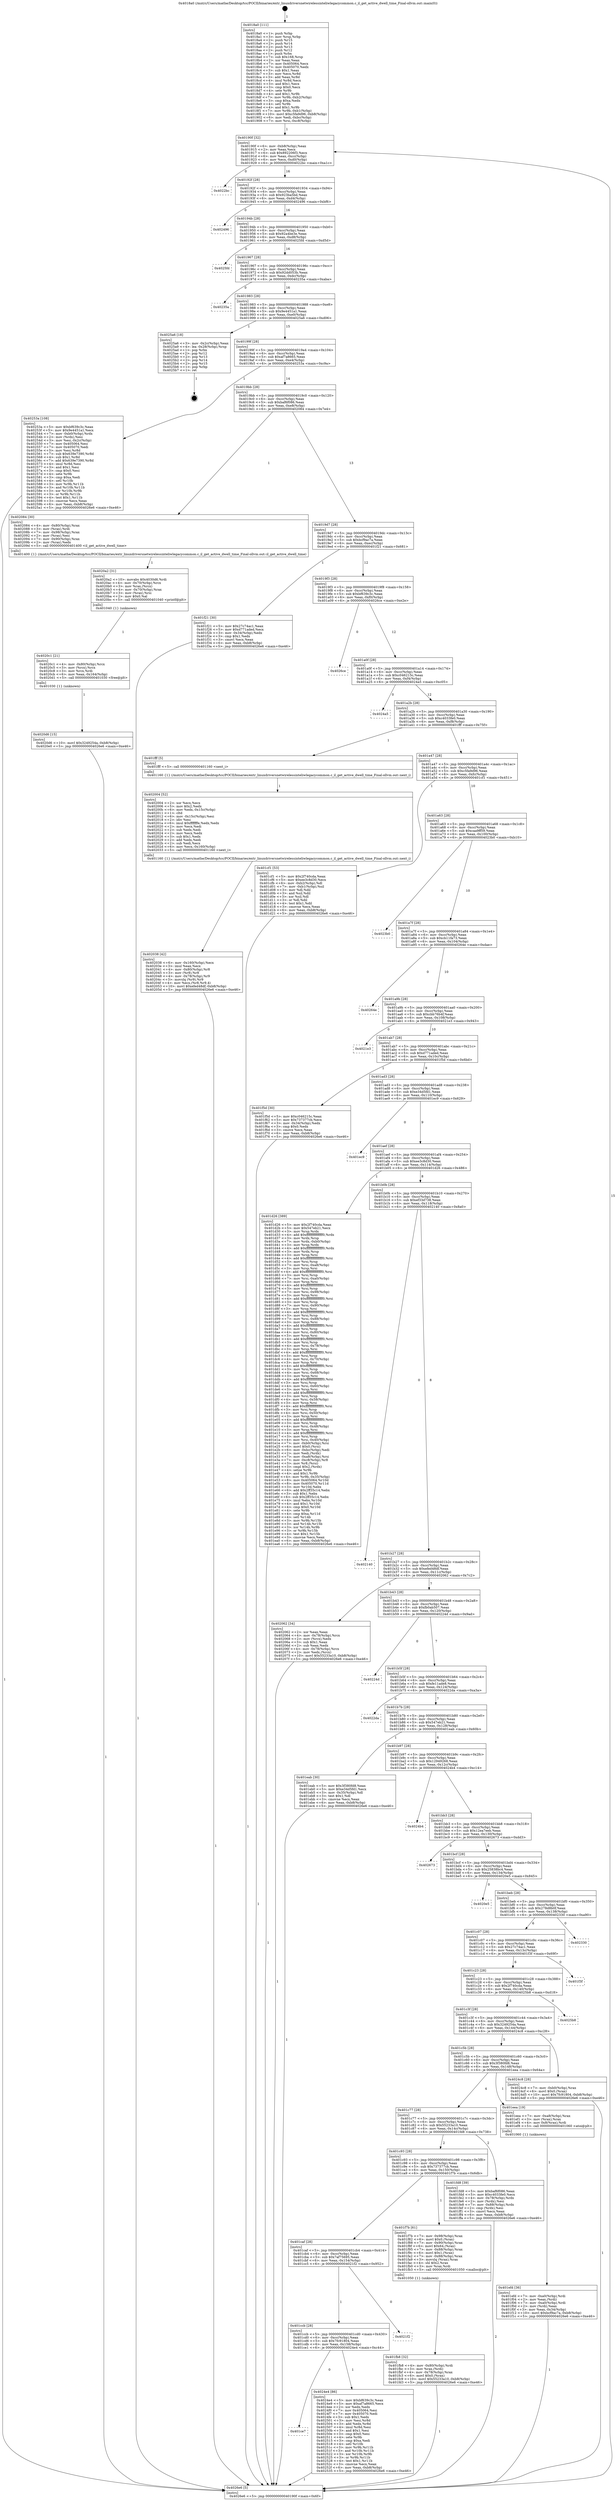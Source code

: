 digraph "0x4018a0" {
  label = "0x4018a0 (/mnt/c/Users/mathe/Desktop/tcc/POCII/binaries/extr_linuxdriversnetwirelessinteliwlegacycommon.c_il_get_active_dwell_time_Final-ollvm.out::main(0))"
  labelloc = "t"
  node[shape=record]

  Entry [label="",width=0.3,height=0.3,shape=circle,fillcolor=black,style=filled]
  "0x40190f" [label="{
     0x40190f [32]\l
     | [instrs]\l
     &nbsp;&nbsp;0x40190f \<+6\>: mov -0xb8(%rbp),%eax\l
     &nbsp;&nbsp;0x401915 \<+2\>: mov %eax,%ecx\l
     &nbsp;&nbsp;0x401917 \<+6\>: sub $0x892206f3,%ecx\l
     &nbsp;&nbsp;0x40191d \<+6\>: mov %eax,-0xcc(%rbp)\l
     &nbsp;&nbsp;0x401923 \<+6\>: mov %ecx,-0xd0(%rbp)\l
     &nbsp;&nbsp;0x401929 \<+6\>: je 00000000004022bc \<main+0xa1c\>\l
  }"]
  "0x4022bc" [label="{
     0x4022bc\l
  }", style=dashed]
  "0x40192f" [label="{
     0x40192f [28]\l
     | [instrs]\l
     &nbsp;&nbsp;0x40192f \<+5\>: jmp 0000000000401934 \<main+0x94\>\l
     &nbsp;&nbsp;0x401934 \<+6\>: mov -0xcc(%rbp),%eax\l
     &nbsp;&nbsp;0x40193a \<+5\>: sub $0x923ba5bd,%eax\l
     &nbsp;&nbsp;0x40193f \<+6\>: mov %eax,-0xd4(%rbp)\l
     &nbsp;&nbsp;0x401945 \<+6\>: je 0000000000402496 \<main+0xbf6\>\l
  }"]
  Exit [label="",width=0.3,height=0.3,shape=circle,fillcolor=black,style=filled,peripheries=2]
  "0x402496" [label="{
     0x402496\l
  }", style=dashed]
  "0x40194b" [label="{
     0x40194b [28]\l
     | [instrs]\l
     &nbsp;&nbsp;0x40194b \<+5\>: jmp 0000000000401950 \<main+0xb0\>\l
     &nbsp;&nbsp;0x401950 \<+6\>: mov -0xcc(%rbp),%eax\l
     &nbsp;&nbsp;0x401956 \<+5\>: sub $0x92a4be3e,%eax\l
     &nbsp;&nbsp;0x40195b \<+6\>: mov %eax,-0xd8(%rbp)\l
     &nbsp;&nbsp;0x401961 \<+6\>: je 00000000004025fd \<main+0xd5d\>\l
  }"]
  "0x401ce7" [label="{
     0x401ce7\l
  }", style=dashed]
  "0x4025fd" [label="{
     0x4025fd\l
  }", style=dashed]
  "0x401967" [label="{
     0x401967 [28]\l
     | [instrs]\l
     &nbsp;&nbsp;0x401967 \<+5\>: jmp 000000000040196c \<main+0xcc\>\l
     &nbsp;&nbsp;0x40196c \<+6\>: mov -0xcc(%rbp),%eax\l
     &nbsp;&nbsp;0x401972 \<+5\>: sub $0x92dd053b,%eax\l
     &nbsp;&nbsp;0x401977 \<+6\>: mov %eax,-0xdc(%rbp)\l
     &nbsp;&nbsp;0x40197d \<+6\>: je 000000000040235a \<main+0xaba\>\l
  }"]
  "0x4024e4" [label="{
     0x4024e4 [86]\l
     | [instrs]\l
     &nbsp;&nbsp;0x4024e4 \<+5\>: mov $0xbf639c3c,%eax\l
     &nbsp;&nbsp;0x4024e9 \<+5\>: mov $0xaf7a8665,%ecx\l
     &nbsp;&nbsp;0x4024ee \<+2\>: xor %edx,%edx\l
     &nbsp;&nbsp;0x4024f0 \<+7\>: mov 0x405064,%esi\l
     &nbsp;&nbsp;0x4024f7 \<+7\>: mov 0x405070,%edi\l
     &nbsp;&nbsp;0x4024fe \<+3\>: sub $0x1,%edx\l
     &nbsp;&nbsp;0x402501 \<+3\>: mov %esi,%r8d\l
     &nbsp;&nbsp;0x402504 \<+3\>: add %edx,%r8d\l
     &nbsp;&nbsp;0x402507 \<+4\>: imul %r8d,%esi\l
     &nbsp;&nbsp;0x40250b \<+3\>: and $0x1,%esi\l
     &nbsp;&nbsp;0x40250e \<+3\>: cmp $0x0,%esi\l
     &nbsp;&nbsp;0x402511 \<+4\>: sete %r9b\l
     &nbsp;&nbsp;0x402515 \<+3\>: cmp $0xa,%edi\l
     &nbsp;&nbsp;0x402518 \<+4\>: setl %r10b\l
     &nbsp;&nbsp;0x40251c \<+3\>: mov %r9b,%r11b\l
     &nbsp;&nbsp;0x40251f \<+3\>: and %r10b,%r11b\l
     &nbsp;&nbsp;0x402522 \<+3\>: xor %r10b,%r9b\l
     &nbsp;&nbsp;0x402525 \<+3\>: or %r9b,%r11b\l
     &nbsp;&nbsp;0x402528 \<+4\>: test $0x1,%r11b\l
     &nbsp;&nbsp;0x40252c \<+3\>: cmovne %ecx,%eax\l
     &nbsp;&nbsp;0x40252f \<+6\>: mov %eax,-0xb8(%rbp)\l
     &nbsp;&nbsp;0x402535 \<+5\>: jmp 00000000004026e6 \<main+0xe46\>\l
  }"]
  "0x40235a" [label="{
     0x40235a\l
  }", style=dashed]
  "0x401983" [label="{
     0x401983 [28]\l
     | [instrs]\l
     &nbsp;&nbsp;0x401983 \<+5\>: jmp 0000000000401988 \<main+0xe8\>\l
     &nbsp;&nbsp;0x401988 \<+6\>: mov -0xcc(%rbp),%eax\l
     &nbsp;&nbsp;0x40198e \<+5\>: sub $0x9e4451a1,%eax\l
     &nbsp;&nbsp;0x401993 \<+6\>: mov %eax,-0xe0(%rbp)\l
     &nbsp;&nbsp;0x401999 \<+6\>: je 00000000004025a6 \<main+0xd06\>\l
  }"]
  "0x401ccb" [label="{
     0x401ccb [28]\l
     | [instrs]\l
     &nbsp;&nbsp;0x401ccb \<+5\>: jmp 0000000000401cd0 \<main+0x430\>\l
     &nbsp;&nbsp;0x401cd0 \<+6\>: mov -0xcc(%rbp),%eax\l
     &nbsp;&nbsp;0x401cd6 \<+5\>: sub $0x7fc91804,%eax\l
     &nbsp;&nbsp;0x401cdb \<+6\>: mov %eax,-0x158(%rbp)\l
     &nbsp;&nbsp;0x401ce1 \<+6\>: je 00000000004024e4 \<main+0xc44\>\l
  }"]
  "0x4025a6" [label="{
     0x4025a6 [18]\l
     | [instrs]\l
     &nbsp;&nbsp;0x4025a6 \<+3\>: mov -0x2c(%rbp),%eax\l
     &nbsp;&nbsp;0x4025a9 \<+4\>: lea -0x28(%rbp),%rsp\l
     &nbsp;&nbsp;0x4025ad \<+1\>: pop %rbx\l
     &nbsp;&nbsp;0x4025ae \<+2\>: pop %r12\l
     &nbsp;&nbsp;0x4025b0 \<+2\>: pop %r13\l
     &nbsp;&nbsp;0x4025b2 \<+2\>: pop %r14\l
     &nbsp;&nbsp;0x4025b4 \<+2\>: pop %r15\l
     &nbsp;&nbsp;0x4025b6 \<+1\>: pop %rbp\l
     &nbsp;&nbsp;0x4025b7 \<+1\>: ret\l
  }"]
  "0x40199f" [label="{
     0x40199f [28]\l
     | [instrs]\l
     &nbsp;&nbsp;0x40199f \<+5\>: jmp 00000000004019a4 \<main+0x104\>\l
     &nbsp;&nbsp;0x4019a4 \<+6\>: mov -0xcc(%rbp),%eax\l
     &nbsp;&nbsp;0x4019aa \<+5\>: sub $0xaf7a8665,%eax\l
     &nbsp;&nbsp;0x4019af \<+6\>: mov %eax,-0xe4(%rbp)\l
     &nbsp;&nbsp;0x4019b5 \<+6\>: je 000000000040253a \<main+0xc9a\>\l
  }"]
  "0x4021f2" [label="{
     0x4021f2\l
  }", style=dashed]
  "0x40253a" [label="{
     0x40253a [108]\l
     | [instrs]\l
     &nbsp;&nbsp;0x40253a \<+5\>: mov $0xbf639c3c,%eax\l
     &nbsp;&nbsp;0x40253f \<+5\>: mov $0x9e4451a1,%ecx\l
     &nbsp;&nbsp;0x402544 \<+7\>: mov -0xb0(%rbp),%rdx\l
     &nbsp;&nbsp;0x40254b \<+2\>: mov (%rdx),%esi\l
     &nbsp;&nbsp;0x40254d \<+3\>: mov %esi,-0x2c(%rbp)\l
     &nbsp;&nbsp;0x402550 \<+7\>: mov 0x405064,%esi\l
     &nbsp;&nbsp;0x402557 \<+7\>: mov 0x405070,%edi\l
     &nbsp;&nbsp;0x40255e \<+3\>: mov %esi,%r8d\l
     &nbsp;&nbsp;0x402561 \<+7\>: sub $0x639e7390,%r8d\l
     &nbsp;&nbsp;0x402568 \<+4\>: sub $0x1,%r8d\l
     &nbsp;&nbsp;0x40256c \<+7\>: add $0x639e7390,%r8d\l
     &nbsp;&nbsp;0x402573 \<+4\>: imul %r8d,%esi\l
     &nbsp;&nbsp;0x402577 \<+3\>: and $0x1,%esi\l
     &nbsp;&nbsp;0x40257a \<+3\>: cmp $0x0,%esi\l
     &nbsp;&nbsp;0x40257d \<+4\>: sete %r9b\l
     &nbsp;&nbsp;0x402581 \<+3\>: cmp $0xa,%edi\l
     &nbsp;&nbsp;0x402584 \<+4\>: setl %r10b\l
     &nbsp;&nbsp;0x402588 \<+3\>: mov %r9b,%r11b\l
     &nbsp;&nbsp;0x40258b \<+3\>: and %r10b,%r11b\l
     &nbsp;&nbsp;0x40258e \<+3\>: xor %r10b,%r9b\l
     &nbsp;&nbsp;0x402591 \<+3\>: or %r9b,%r11b\l
     &nbsp;&nbsp;0x402594 \<+4\>: test $0x1,%r11b\l
     &nbsp;&nbsp;0x402598 \<+3\>: cmovne %ecx,%eax\l
     &nbsp;&nbsp;0x40259b \<+6\>: mov %eax,-0xb8(%rbp)\l
     &nbsp;&nbsp;0x4025a1 \<+5\>: jmp 00000000004026e6 \<main+0xe46\>\l
  }"]
  "0x4019bb" [label="{
     0x4019bb [28]\l
     | [instrs]\l
     &nbsp;&nbsp;0x4019bb \<+5\>: jmp 00000000004019c0 \<main+0x120\>\l
     &nbsp;&nbsp;0x4019c0 \<+6\>: mov -0xcc(%rbp),%eax\l
     &nbsp;&nbsp;0x4019c6 \<+5\>: sub $0xbaf6f086,%eax\l
     &nbsp;&nbsp;0x4019cb \<+6\>: mov %eax,-0xe8(%rbp)\l
     &nbsp;&nbsp;0x4019d1 \<+6\>: je 0000000000402084 \<main+0x7e4\>\l
  }"]
  "0x4020d6" [label="{
     0x4020d6 [15]\l
     | [instrs]\l
     &nbsp;&nbsp;0x4020d6 \<+10\>: movl $0x3249254a,-0xb8(%rbp)\l
     &nbsp;&nbsp;0x4020e0 \<+5\>: jmp 00000000004026e6 \<main+0xe46\>\l
  }"]
  "0x402084" [label="{
     0x402084 [30]\l
     | [instrs]\l
     &nbsp;&nbsp;0x402084 \<+4\>: mov -0x80(%rbp),%rax\l
     &nbsp;&nbsp;0x402088 \<+3\>: mov (%rax),%rdi\l
     &nbsp;&nbsp;0x40208b \<+7\>: mov -0x98(%rbp),%rax\l
     &nbsp;&nbsp;0x402092 \<+2\>: mov (%rax),%esi\l
     &nbsp;&nbsp;0x402094 \<+7\>: mov -0x90(%rbp),%rax\l
     &nbsp;&nbsp;0x40209b \<+2\>: mov (%rax),%edx\l
     &nbsp;&nbsp;0x40209d \<+5\>: call 0000000000401400 \<il_get_active_dwell_time\>\l
     | [calls]\l
     &nbsp;&nbsp;0x401400 \{1\} (/mnt/c/Users/mathe/Desktop/tcc/POCII/binaries/extr_linuxdriversnetwirelessinteliwlegacycommon.c_il_get_active_dwell_time_Final-ollvm.out::il_get_active_dwell_time)\l
  }"]
  "0x4019d7" [label="{
     0x4019d7 [28]\l
     | [instrs]\l
     &nbsp;&nbsp;0x4019d7 \<+5\>: jmp 00000000004019dc \<main+0x13c\>\l
     &nbsp;&nbsp;0x4019dc \<+6\>: mov -0xcc(%rbp),%eax\l
     &nbsp;&nbsp;0x4019e2 \<+5\>: sub $0xbcf9ac7a,%eax\l
     &nbsp;&nbsp;0x4019e7 \<+6\>: mov %eax,-0xec(%rbp)\l
     &nbsp;&nbsp;0x4019ed \<+6\>: je 0000000000401f21 \<main+0x681\>\l
  }"]
  "0x4020c1" [label="{
     0x4020c1 [21]\l
     | [instrs]\l
     &nbsp;&nbsp;0x4020c1 \<+4\>: mov -0x80(%rbp),%rcx\l
     &nbsp;&nbsp;0x4020c5 \<+3\>: mov (%rcx),%rcx\l
     &nbsp;&nbsp;0x4020c8 \<+3\>: mov %rcx,%rdi\l
     &nbsp;&nbsp;0x4020cb \<+6\>: mov %eax,-0x164(%rbp)\l
     &nbsp;&nbsp;0x4020d1 \<+5\>: call 0000000000401030 \<free@plt\>\l
     | [calls]\l
     &nbsp;&nbsp;0x401030 \{1\} (unknown)\l
  }"]
  "0x401f21" [label="{
     0x401f21 [30]\l
     | [instrs]\l
     &nbsp;&nbsp;0x401f21 \<+5\>: mov $0x27c74ac1,%eax\l
     &nbsp;&nbsp;0x401f26 \<+5\>: mov $0xd771aded,%ecx\l
     &nbsp;&nbsp;0x401f2b \<+3\>: mov -0x34(%rbp),%edx\l
     &nbsp;&nbsp;0x401f2e \<+3\>: cmp $0x1,%edx\l
     &nbsp;&nbsp;0x401f31 \<+3\>: cmovl %ecx,%eax\l
     &nbsp;&nbsp;0x401f34 \<+6\>: mov %eax,-0xb8(%rbp)\l
     &nbsp;&nbsp;0x401f3a \<+5\>: jmp 00000000004026e6 \<main+0xe46\>\l
  }"]
  "0x4019f3" [label="{
     0x4019f3 [28]\l
     | [instrs]\l
     &nbsp;&nbsp;0x4019f3 \<+5\>: jmp 00000000004019f8 \<main+0x158\>\l
     &nbsp;&nbsp;0x4019f8 \<+6\>: mov -0xcc(%rbp),%eax\l
     &nbsp;&nbsp;0x4019fe \<+5\>: sub $0xbf639c3c,%eax\l
     &nbsp;&nbsp;0x401a03 \<+6\>: mov %eax,-0xf0(%rbp)\l
     &nbsp;&nbsp;0x401a09 \<+6\>: je 00000000004026ce \<main+0xe2e\>\l
  }"]
  "0x4020a2" [label="{
     0x4020a2 [31]\l
     | [instrs]\l
     &nbsp;&nbsp;0x4020a2 \<+10\>: movabs $0x4030d6,%rdi\l
     &nbsp;&nbsp;0x4020ac \<+4\>: mov -0x70(%rbp),%rcx\l
     &nbsp;&nbsp;0x4020b0 \<+3\>: mov %rax,(%rcx)\l
     &nbsp;&nbsp;0x4020b3 \<+4\>: mov -0x70(%rbp),%rax\l
     &nbsp;&nbsp;0x4020b7 \<+3\>: mov (%rax),%rsi\l
     &nbsp;&nbsp;0x4020ba \<+2\>: mov $0x0,%al\l
     &nbsp;&nbsp;0x4020bc \<+5\>: call 0000000000401040 \<printf@plt\>\l
     | [calls]\l
     &nbsp;&nbsp;0x401040 \{1\} (unknown)\l
  }"]
  "0x4026ce" [label="{
     0x4026ce\l
  }", style=dashed]
  "0x401a0f" [label="{
     0x401a0f [28]\l
     | [instrs]\l
     &nbsp;&nbsp;0x401a0f \<+5\>: jmp 0000000000401a14 \<main+0x174\>\l
     &nbsp;&nbsp;0x401a14 \<+6\>: mov -0xcc(%rbp),%eax\l
     &nbsp;&nbsp;0x401a1a \<+5\>: sub $0xc046215c,%eax\l
     &nbsp;&nbsp;0x401a1f \<+6\>: mov %eax,-0xf4(%rbp)\l
     &nbsp;&nbsp;0x401a25 \<+6\>: je 00000000004024a5 \<main+0xc05\>\l
  }"]
  "0x402038" [label="{
     0x402038 [42]\l
     | [instrs]\l
     &nbsp;&nbsp;0x402038 \<+6\>: mov -0x160(%rbp),%ecx\l
     &nbsp;&nbsp;0x40203e \<+3\>: imul %eax,%ecx\l
     &nbsp;&nbsp;0x402041 \<+4\>: mov -0x80(%rbp),%r8\l
     &nbsp;&nbsp;0x402045 \<+3\>: mov (%r8),%r8\l
     &nbsp;&nbsp;0x402048 \<+4\>: mov -0x78(%rbp),%r9\l
     &nbsp;&nbsp;0x40204c \<+3\>: movslq (%r9),%r9\l
     &nbsp;&nbsp;0x40204f \<+4\>: mov %ecx,(%r8,%r9,4)\l
     &nbsp;&nbsp;0x402053 \<+10\>: movl $0xefed48df,-0xb8(%rbp)\l
     &nbsp;&nbsp;0x40205d \<+5\>: jmp 00000000004026e6 \<main+0xe46\>\l
  }"]
  "0x4024a5" [label="{
     0x4024a5\l
  }", style=dashed]
  "0x401a2b" [label="{
     0x401a2b [28]\l
     | [instrs]\l
     &nbsp;&nbsp;0x401a2b \<+5\>: jmp 0000000000401a30 \<main+0x190\>\l
     &nbsp;&nbsp;0x401a30 \<+6\>: mov -0xcc(%rbp),%eax\l
     &nbsp;&nbsp;0x401a36 \<+5\>: sub $0xc4033fe0,%eax\l
     &nbsp;&nbsp;0x401a3b \<+6\>: mov %eax,-0xf8(%rbp)\l
     &nbsp;&nbsp;0x401a41 \<+6\>: je 0000000000401fff \<main+0x75f\>\l
  }"]
  "0x402004" [label="{
     0x402004 [52]\l
     | [instrs]\l
     &nbsp;&nbsp;0x402004 \<+2\>: xor %ecx,%ecx\l
     &nbsp;&nbsp;0x402006 \<+5\>: mov $0x2,%edx\l
     &nbsp;&nbsp;0x40200b \<+6\>: mov %edx,-0x15c(%rbp)\l
     &nbsp;&nbsp;0x402011 \<+1\>: cltd\l
     &nbsp;&nbsp;0x402012 \<+6\>: mov -0x15c(%rbp),%esi\l
     &nbsp;&nbsp;0x402018 \<+2\>: idiv %esi\l
     &nbsp;&nbsp;0x40201a \<+6\>: imul $0xfffffffe,%edx,%edx\l
     &nbsp;&nbsp;0x402020 \<+2\>: mov %ecx,%edi\l
     &nbsp;&nbsp;0x402022 \<+2\>: sub %edx,%edi\l
     &nbsp;&nbsp;0x402024 \<+2\>: mov %ecx,%edx\l
     &nbsp;&nbsp;0x402026 \<+3\>: sub $0x1,%edx\l
     &nbsp;&nbsp;0x402029 \<+2\>: add %edx,%edi\l
     &nbsp;&nbsp;0x40202b \<+2\>: sub %edi,%ecx\l
     &nbsp;&nbsp;0x40202d \<+6\>: mov %ecx,-0x160(%rbp)\l
     &nbsp;&nbsp;0x402033 \<+5\>: call 0000000000401160 \<next_i\>\l
     | [calls]\l
     &nbsp;&nbsp;0x401160 \{1\} (/mnt/c/Users/mathe/Desktop/tcc/POCII/binaries/extr_linuxdriversnetwirelessinteliwlegacycommon.c_il_get_active_dwell_time_Final-ollvm.out::next_i)\l
  }"]
  "0x401fff" [label="{
     0x401fff [5]\l
     | [instrs]\l
     &nbsp;&nbsp;0x401fff \<+5\>: call 0000000000401160 \<next_i\>\l
     | [calls]\l
     &nbsp;&nbsp;0x401160 \{1\} (/mnt/c/Users/mathe/Desktop/tcc/POCII/binaries/extr_linuxdriversnetwirelessinteliwlegacycommon.c_il_get_active_dwell_time_Final-ollvm.out::next_i)\l
  }"]
  "0x401a47" [label="{
     0x401a47 [28]\l
     | [instrs]\l
     &nbsp;&nbsp;0x401a47 \<+5\>: jmp 0000000000401a4c \<main+0x1ac\>\l
     &nbsp;&nbsp;0x401a4c \<+6\>: mov -0xcc(%rbp),%eax\l
     &nbsp;&nbsp;0x401a52 \<+5\>: sub $0xc5fa9d96,%eax\l
     &nbsp;&nbsp;0x401a57 \<+6\>: mov %eax,-0xfc(%rbp)\l
     &nbsp;&nbsp;0x401a5d \<+6\>: je 0000000000401cf1 \<main+0x451\>\l
  }"]
  "0x401fb8" [label="{
     0x401fb8 [32]\l
     | [instrs]\l
     &nbsp;&nbsp;0x401fb8 \<+4\>: mov -0x80(%rbp),%rdi\l
     &nbsp;&nbsp;0x401fbc \<+3\>: mov %rax,(%rdi)\l
     &nbsp;&nbsp;0x401fbf \<+4\>: mov -0x78(%rbp),%rax\l
     &nbsp;&nbsp;0x401fc3 \<+6\>: movl $0x0,(%rax)\l
     &nbsp;&nbsp;0x401fc9 \<+10\>: movl $0x55233a10,-0xb8(%rbp)\l
     &nbsp;&nbsp;0x401fd3 \<+5\>: jmp 00000000004026e6 \<main+0xe46\>\l
  }"]
  "0x401cf1" [label="{
     0x401cf1 [53]\l
     | [instrs]\l
     &nbsp;&nbsp;0x401cf1 \<+5\>: mov $0x2f740cda,%eax\l
     &nbsp;&nbsp;0x401cf6 \<+5\>: mov $0xee3c8d30,%ecx\l
     &nbsp;&nbsp;0x401cfb \<+6\>: mov -0xb2(%rbp),%dl\l
     &nbsp;&nbsp;0x401d01 \<+7\>: mov -0xb1(%rbp),%sil\l
     &nbsp;&nbsp;0x401d08 \<+3\>: mov %dl,%dil\l
     &nbsp;&nbsp;0x401d0b \<+3\>: and %sil,%dil\l
     &nbsp;&nbsp;0x401d0e \<+3\>: xor %sil,%dl\l
     &nbsp;&nbsp;0x401d11 \<+3\>: or %dl,%dil\l
     &nbsp;&nbsp;0x401d14 \<+4\>: test $0x1,%dil\l
     &nbsp;&nbsp;0x401d18 \<+3\>: cmovne %ecx,%eax\l
     &nbsp;&nbsp;0x401d1b \<+6\>: mov %eax,-0xb8(%rbp)\l
     &nbsp;&nbsp;0x401d21 \<+5\>: jmp 00000000004026e6 \<main+0xe46\>\l
  }"]
  "0x401a63" [label="{
     0x401a63 [28]\l
     | [instrs]\l
     &nbsp;&nbsp;0x401a63 \<+5\>: jmp 0000000000401a68 \<main+0x1c8\>\l
     &nbsp;&nbsp;0x401a68 \<+6\>: mov -0xcc(%rbp),%eax\l
     &nbsp;&nbsp;0x401a6e \<+5\>: sub $0xcaa9ff59,%eax\l
     &nbsp;&nbsp;0x401a73 \<+6\>: mov %eax,-0x100(%rbp)\l
     &nbsp;&nbsp;0x401a79 \<+6\>: je 00000000004023b0 \<main+0xb10\>\l
  }"]
  "0x4026e6" [label="{
     0x4026e6 [5]\l
     | [instrs]\l
     &nbsp;&nbsp;0x4026e6 \<+5\>: jmp 000000000040190f \<main+0x6f\>\l
  }"]
  "0x4018a0" [label="{
     0x4018a0 [111]\l
     | [instrs]\l
     &nbsp;&nbsp;0x4018a0 \<+1\>: push %rbp\l
     &nbsp;&nbsp;0x4018a1 \<+3\>: mov %rsp,%rbp\l
     &nbsp;&nbsp;0x4018a4 \<+2\>: push %r15\l
     &nbsp;&nbsp;0x4018a6 \<+2\>: push %r14\l
     &nbsp;&nbsp;0x4018a8 \<+2\>: push %r13\l
     &nbsp;&nbsp;0x4018aa \<+2\>: push %r12\l
     &nbsp;&nbsp;0x4018ac \<+1\>: push %rbx\l
     &nbsp;&nbsp;0x4018ad \<+7\>: sub $0x168,%rsp\l
     &nbsp;&nbsp;0x4018b4 \<+2\>: xor %eax,%eax\l
     &nbsp;&nbsp;0x4018b6 \<+7\>: mov 0x405064,%ecx\l
     &nbsp;&nbsp;0x4018bd \<+7\>: mov 0x405070,%edx\l
     &nbsp;&nbsp;0x4018c4 \<+3\>: sub $0x1,%eax\l
     &nbsp;&nbsp;0x4018c7 \<+3\>: mov %ecx,%r8d\l
     &nbsp;&nbsp;0x4018ca \<+3\>: add %eax,%r8d\l
     &nbsp;&nbsp;0x4018cd \<+4\>: imul %r8d,%ecx\l
     &nbsp;&nbsp;0x4018d1 \<+3\>: and $0x1,%ecx\l
     &nbsp;&nbsp;0x4018d4 \<+3\>: cmp $0x0,%ecx\l
     &nbsp;&nbsp;0x4018d7 \<+4\>: sete %r9b\l
     &nbsp;&nbsp;0x4018db \<+4\>: and $0x1,%r9b\l
     &nbsp;&nbsp;0x4018df \<+7\>: mov %r9b,-0xb2(%rbp)\l
     &nbsp;&nbsp;0x4018e6 \<+3\>: cmp $0xa,%edx\l
     &nbsp;&nbsp;0x4018e9 \<+4\>: setl %r9b\l
     &nbsp;&nbsp;0x4018ed \<+4\>: and $0x1,%r9b\l
     &nbsp;&nbsp;0x4018f1 \<+7\>: mov %r9b,-0xb1(%rbp)\l
     &nbsp;&nbsp;0x4018f8 \<+10\>: movl $0xc5fa9d96,-0xb8(%rbp)\l
     &nbsp;&nbsp;0x401902 \<+6\>: mov %edi,-0xbc(%rbp)\l
     &nbsp;&nbsp;0x401908 \<+7\>: mov %rsi,-0xc8(%rbp)\l
  }"]
  "0x401caf" [label="{
     0x401caf [28]\l
     | [instrs]\l
     &nbsp;&nbsp;0x401caf \<+5\>: jmp 0000000000401cb4 \<main+0x414\>\l
     &nbsp;&nbsp;0x401cb4 \<+6\>: mov -0xcc(%rbp),%eax\l
     &nbsp;&nbsp;0x401cba \<+5\>: sub $0x7af75695,%eax\l
     &nbsp;&nbsp;0x401cbf \<+6\>: mov %eax,-0x154(%rbp)\l
     &nbsp;&nbsp;0x401cc5 \<+6\>: je 00000000004021f2 \<main+0x952\>\l
  }"]
  "0x4023b0" [label="{
     0x4023b0\l
  }", style=dashed]
  "0x401a7f" [label="{
     0x401a7f [28]\l
     | [instrs]\l
     &nbsp;&nbsp;0x401a7f \<+5\>: jmp 0000000000401a84 \<main+0x1e4\>\l
     &nbsp;&nbsp;0x401a84 \<+6\>: mov -0xcc(%rbp),%eax\l
     &nbsp;&nbsp;0x401a8a \<+5\>: sub $0xcb11fa73,%eax\l
     &nbsp;&nbsp;0x401a8f \<+6\>: mov %eax,-0x104(%rbp)\l
     &nbsp;&nbsp;0x401a95 \<+6\>: je 000000000040264e \<main+0xdae\>\l
  }"]
  "0x401f7b" [label="{
     0x401f7b [61]\l
     | [instrs]\l
     &nbsp;&nbsp;0x401f7b \<+7\>: mov -0x98(%rbp),%rax\l
     &nbsp;&nbsp;0x401f82 \<+6\>: movl $0x0,(%rax)\l
     &nbsp;&nbsp;0x401f88 \<+7\>: mov -0x90(%rbp),%rax\l
     &nbsp;&nbsp;0x401f8f \<+6\>: movl $0x64,(%rax)\l
     &nbsp;&nbsp;0x401f95 \<+7\>: mov -0x88(%rbp),%rax\l
     &nbsp;&nbsp;0x401f9c \<+6\>: movl $0x1,(%rax)\l
     &nbsp;&nbsp;0x401fa2 \<+7\>: mov -0x88(%rbp),%rax\l
     &nbsp;&nbsp;0x401fa9 \<+3\>: movslq (%rax),%rax\l
     &nbsp;&nbsp;0x401fac \<+4\>: shl $0x2,%rax\l
     &nbsp;&nbsp;0x401fb0 \<+3\>: mov %rax,%rdi\l
     &nbsp;&nbsp;0x401fb3 \<+5\>: call 0000000000401050 \<malloc@plt\>\l
     | [calls]\l
     &nbsp;&nbsp;0x401050 \{1\} (unknown)\l
  }"]
  "0x40264e" [label="{
     0x40264e\l
  }", style=dashed]
  "0x401a9b" [label="{
     0x401a9b [28]\l
     | [instrs]\l
     &nbsp;&nbsp;0x401a9b \<+5\>: jmp 0000000000401aa0 \<main+0x200\>\l
     &nbsp;&nbsp;0x401aa0 \<+6\>: mov -0xcc(%rbp),%eax\l
     &nbsp;&nbsp;0x401aa6 \<+5\>: sub $0xcbb76b4f,%eax\l
     &nbsp;&nbsp;0x401aab \<+6\>: mov %eax,-0x108(%rbp)\l
     &nbsp;&nbsp;0x401ab1 \<+6\>: je 00000000004021e3 \<main+0x943\>\l
  }"]
  "0x401c93" [label="{
     0x401c93 [28]\l
     | [instrs]\l
     &nbsp;&nbsp;0x401c93 \<+5\>: jmp 0000000000401c98 \<main+0x3f8\>\l
     &nbsp;&nbsp;0x401c98 \<+6\>: mov -0xcc(%rbp),%eax\l
     &nbsp;&nbsp;0x401c9e \<+5\>: sub $0x737377cb,%eax\l
     &nbsp;&nbsp;0x401ca3 \<+6\>: mov %eax,-0x150(%rbp)\l
     &nbsp;&nbsp;0x401ca9 \<+6\>: je 0000000000401f7b \<main+0x6db\>\l
  }"]
  "0x4021e3" [label="{
     0x4021e3\l
  }", style=dashed]
  "0x401ab7" [label="{
     0x401ab7 [28]\l
     | [instrs]\l
     &nbsp;&nbsp;0x401ab7 \<+5\>: jmp 0000000000401abc \<main+0x21c\>\l
     &nbsp;&nbsp;0x401abc \<+6\>: mov -0xcc(%rbp),%eax\l
     &nbsp;&nbsp;0x401ac2 \<+5\>: sub $0xd771aded,%eax\l
     &nbsp;&nbsp;0x401ac7 \<+6\>: mov %eax,-0x10c(%rbp)\l
     &nbsp;&nbsp;0x401acd \<+6\>: je 0000000000401f5d \<main+0x6bd\>\l
  }"]
  "0x401fd8" [label="{
     0x401fd8 [39]\l
     | [instrs]\l
     &nbsp;&nbsp;0x401fd8 \<+5\>: mov $0xbaf6f086,%eax\l
     &nbsp;&nbsp;0x401fdd \<+5\>: mov $0xc4033fe0,%ecx\l
     &nbsp;&nbsp;0x401fe2 \<+4\>: mov -0x78(%rbp),%rdx\l
     &nbsp;&nbsp;0x401fe6 \<+2\>: mov (%rdx),%esi\l
     &nbsp;&nbsp;0x401fe8 \<+7\>: mov -0x88(%rbp),%rdx\l
     &nbsp;&nbsp;0x401fef \<+2\>: cmp (%rdx),%esi\l
     &nbsp;&nbsp;0x401ff1 \<+3\>: cmovl %ecx,%eax\l
     &nbsp;&nbsp;0x401ff4 \<+6\>: mov %eax,-0xb8(%rbp)\l
     &nbsp;&nbsp;0x401ffa \<+5\>: jmp 00000000004026e6 \<main+0xe46\>\l
  }"]
  "0x401f5d" [label="{
     0x401f5d [30]\l
     | [instrs]\l
     &nbsp;&nbsp;0x401f5d \<+5\>: mov $0xc046215c,%eax\l
     &nbsp;&nbsp;0x401f62 \<+5\>: mov $0x737377cb,%ecx\l
     &nbsp;&nbsp;0x401f67 \<+3\>: mov -0x34(%rbp),%edx\l
     &nbsp;&nbsp;0x401f6a \<+3\>: cmp $0x0,%edx\l
     &nbsp;&nbsp;0x401f6d \<+3\>: cmove %ecx,%eax\l
     &nbsp;&nbsp;0x401f70 \<+6\>: mov %eax,-0xb8(%rbp)\l
     &nbsp;&nbsp;0x401f76 \<+5\>: jmp 00000000004026e6 \<main+0xe46\>\l
  }"]
  "0x401ad3" [label="{
     0x401ad3 [28]\l
     | [instrs]\l
     &nbsp;&nbsp;0x401ad3 \<+5\>: jmp 0000000000401ad8 \<main+0x238\>\l
     &nbsp;&nbsp;0x401ad8 \<+6\>: mov -0xcc(%rbp),%eax\l
     &nbsp;&nbsp;0x401ade \<+5\>: sub $0xe34d5fd1,%eax\l
     &nbsp;&nbsp;0x401ae3 \<+6\>: mov %eax,-0x110(%rbp)\l
     &nbsp;&nbsp;0x401ae9 \<+6\>: je 0000000000401ec9 \<main+0x629\>\l
  }"]
  "0x401efd" [label="{
     0x401efd [36]\l
     | [instrs]\l
     &nbsp;&nbsp;0x401efd \<+7\>: mov -0xa0(%rbp),%rdi\l
     &nbsp;&nbsp;0x401f04 \<+2\>: mov %eax,(%rdi)\l
     &nbsp;&nbsp;0x401f06 \<+7\>: mov -0xa0(%rbp),%rdi\l
     &nbsp;&nbsp;0x401f0d \<+2\>: mov (%rdi),%eax\l
     &nbsp;&nbsp;0x401f0f \<+3\>: mov %eax,-0x34(%rbp)\l
     &nbsp;&nbsp;0x401f12 \<+10\>: movl $0xbcf9ac7a,-0xb8(%rbp)\l
     &nbsp;&nbsp;0x401f1c \<+5\>: jmp 00000000004026e6 \<main+0xe46\>\l
  }"]
  "0x401ec9" [label="{
     0x401ec9\l
  }", style=dashed]
  "0x401aef" [label="{
     0x401aef [28]\l
     | [instrs]\l
     &nbsp;&nbsp;0x401aef \<+5\>: jmp 0000000000401af4 \<main+0x254\>\l
     &nbsp;&nbsp;0x401af4 \<+6\>: mov -0xcc(%rbp),%eax\l
     &nbsp;&nbsp;0x401afa \<+5\>: sub $0xee3c8d30,%eax\l
     &nbsp;&nbsp;0x401aff \<+6\>: mov %eax,-0x114(%rbp)\l
     &nbsp;&nbsp;0x401b05 \<+6\>: je 0000000000401d26 \<main+0x486\>\l
  }"]
  "0x401c77" [label="{
     0x401c77 [28]\l
     | [instrs]\l
     &nbsp;&nbsp;0x401c77 \<+5\>: jmp 0000000000401c7c \<main+0x3dc\>\l
     &nbsp;&nbsp;0x401c7c \<+6\>: mov -0xcc(%rbp),%eax\l
     &nbsp;&nbsp;0x401c82 \<+5\>: sub $0x55233a10,%eax\l
     &nbsp;&nbsp;0x401c87 \<+6\>: mov %eax,-0x14c(%rbp)\l
     &nbsp;&nbsp;0x401c8d \<+6\>: je 0000000000401fd8 \<main+0x738\>\l
  }"]
  "0x401d26" [label="{
     0x401d26 [389]\l
     | [instrs]\l
     &nbsp;&nbsp;0x401d26 \<+5\>: mov $0x2f740cda,%eax\l
     &nbsp;&nbsp;0x401d2b \<+5\>: mov $0x547eb21,%ecx\l
     &nbsp;&nbsp;0x401d30 \<+3\>: mov %rsp,%rdx\l
     &nbsp;&nbsp;0x401d33 \<+4\>: add $0xfffffffffffffff0,%rdx\l
     &nbsp;&nbsp;0x401d37 \<+3\>: mov %rdx,%rsp\l
     &nbsp;&nbsp;0x401d3a \<+7\>: mov %rdx,-0xb0(%rbp)\l
     &nbsp;&nbsp;0x401d41 \<+3\>: mov %rsp,%rdx\l
     &nbsp;&nbsp;0x401d44 \<+4\>: add $0xfffffffffffffff0,%rdx\l
     &nbsp;&nbsp;0x401d48 \<+3\>: mov %rdx,%rsp\l
     &nbsp;&nbsp;0x401d4b \<+3\>: mov %rsp,%rsi\l
     &nbsp;&nbsp;0x401d4e \<+4\>: add $0xfffffffffffffff0,%rsi\l
     &nbsp;&nbsp;0x401d52 \<+3\>: mov %rsi,%rsp\l
     &nbsp;&nbsp;0x401d55 \<+7\>: mov %rsi,-0xa8(%rbp)\l
     &nbsp;&nbsp;0x401d5c \<+3\>: mov %rsp,%rsi\l
     &nbsp;&nbsp;0x401d5f \<+4\>: add $0xfffffffffffffff0,%rsi\l
     &nbsp;&nbsp;0x401d63 \<+3\>: mov %rsi,%rsp\l
     &nbsp;&nbsp;0x401d66 \<+7\>: mov %rsi,-0xa0(%rbp)\l
     &nbsp;&nbsp;0x401d6d \<+3\>: mov %rsp,%rsi\l
     &nbsp;&nbsp;0x401d70 \<+4\>: add $0xfffffffffffffff0,%rsi\l
     &nbsp;&nbsp;0x401d74 \<+3\>: mov %rsi,%rsp\l
     &nbsp;&nbsp;0x401d77 \<+7\>: mov %rsi,-0x98(%rbp)\l
     &nbsp;&nbsp;0x401d7e \<+3\>: mov %rsp,%rsi\l
     &nbsp;&nbsp;0x401d81 \<+4\>: add $0xfffffffffffffff0,%rsi\l
     &nbsp;&nbsp;0x401d85 \<+3\>: mov %rsi,%rsp\l
     &nbsp;&nbsp;0x401d88 \<+7\>: mov %rsi,-0x90(%rbp)\l
     &nbsp;&nbsp;0x401d8f \<+3\>: mov %rsp,%rsi\l
     &nbsp;&nbsp;0x401d92 \<+4\>: add $0xfffffffffffffff0,%rsi\l
     &nbsp;&nbsp;0x401d96 \<+3\>: mov %rsi,%rsp\l
     &nbsp;&nbsp;0x401d99 \<+7\>: mov %rsi,-0x88(%rbp)\l
     &nbsp;&nbsp;0x401da0 \<+3\>: mov %rsp,%rsi\l
     &nbsp;&nbsp;0x401da3 \<+4\>: add $0xfffffffffffffff0,%rsi\l
     &nbsp;&nbsp;0x401da7 \<+3\>: mov %rsi,%rsp\l
     &nbsp;&nbsp;0x401daa \<+4\>: mov %rsi,-0x80(%rbp)\l
     &nbsp;&nbsp;0x401dae \<+3\>: mov %rsp,%rsi\l
     &nbsp;&nbsp;0x401db1 \<+4\>: add $0xfffffffffffffff0,%rsi\l
     &nbsp;&nbsp;0x401db5 \<+3\>: mov %rsi,%rsp\l
     &nbsp;&nbsp;0x401db8 \<+4\>: mov %rsi,-0x78(%rbp)\l
     &nbsp;&nbsp;0x401dbc \<+3\>: mov %rsp,%rsi\l
     &nbsp;&nbsp;0x401dbf \<+4\>: add $0xfffffffffffffff0,%rsi\l
     &nbsp;&nbsp;0x401dc3 \<+3\>: mov %rsi,%rsp\l
     &nbsp;&nbsp;0x401dc6 \<+4\>: mov %rsi,-0x70(%rbp)\l
     &nbsp;&nbsp;0x401dca \<+3\>: mov %rsp,%rsi\l
     &nbsp;&nbsp;0x401dcd \<+4\>: add $0xfffffffffffffff0,%rsi\l
     &nbsp;&nbsp;0x401dd1 \<+3\>: mov %rsi,%rsp\l
     &nbsp;&nbsp;0x401dd4 \<+4\>: mov %rsi,-0x68(%rbp)\l
     &nbsp;&nbsp;0x401dd8 \<+3\>: mov %rsp,%rsi\l
     &nbsp;&nbsp;0x401ddb \<+4\>: add $0xfffffffffffffff0,%rsi\l
     &nbsp;&nbsp;0x401ddf \<+3\>: mov %rsi,%rsp\l
     &nbsp;&nbsp;0x401de2 \<+4\>: mov %rsi,-0x60(%rbp)\l
     &nbsp;&nbsp;0x401de6 \<+3\>: mov %rsp,%rsi\l
     &nbsp;&nbsp;0x401de9 \<+4\>: add $0xfffffffffffffff0,%rsi\l
     &nbsp;&nbsp;0x401ded \<+3\>: mov %rsi,%rsp\l
     &nbsp;&nbsp;0x401df0 \<+4\>: mov %rsi,-0x58(%rbp)\l
     &nbsp;&nbsp;0x401df4 \<+3\>: mov %rsp,%rsi\l
     &nbsp;&nbsp;0x401df7 \<+4\>: add $0xfffffffffffffff0,%rsi\l
     &nbsp;&nbsp;0x401dfb \<+3\>: mov %rsi,%rsp\l
     &nbsp;&nbsp;0x401dfe \<+4\>: mov %rsi,-0x50(%rbp)\l
     &nbsp;&nbsp;0x401e02 \<+3\>: mov %rsp,%rsi\l
     &nbsp;&nbsp;0x401e05 \<+4\>: add $0xfffffffffffffff0,%rsi\l
     &nbsp;&nbsp;0x401e09 \<+3\>: mov %rsi,%rsp\l
     &nbsp;&nbsp;0x401e0c \<+4\>: mov %rsi,-0x48(%rbp)\l
     &nbsp;&nbsp;0x401e10 \<+3\>: mov %rsp,%rsi\l
     &nbsp;&nbsp;0x401e13 \<+4\>: add $0xfffffffffffffff0,%rsi\l
     &nbsp;&nbsp;0x401e17 \<+3\>: mov %rsi,%rsp\l
     &nbsp;&nbsp;0x401e1a \<+4\>: mov %rsi,-0x40(%rbp)\l
     &nbsp;&nbsp;0x401e1e \<+7\>: mov -0xb0(%rbp),%rsi\l
     &nbsp;&nbsp;0x401e25 \<+6\>: movl $0x0,(%rsi)\l
     &nbsp;&nbsp;0x401e2b \<+6\>: mov -0xbc(%rbp),%edi\l
     &nbsp;&nbsp;0x401e31 \<+2\>: mov %edi,(%rdx)\l
     &nbsp;&nbsp;0x401e33 \<+7\>: mov -0xa8(%rbp),%rsi\l
     &nbsp;&nbsp;0x401e3a \<+7\>: mov -0xc8(%rbp),%r8\l
     &nbsp;&nbsp;0x401e41 \<+3\>: mov %r8,(%rsi)\l
     &nbsp;&nbsp;0x401e44 \<+3\>: cmpl $0x2,(%rdx)\l
     &nbsp;&nbsp;0x401e47 \<+4\>: setne %r9b\l
     &nbsp;&nbsp;0x401e4b \<+4\>: and $0x1,%r9b\l
     &nbsp;&nbsp;0x401e4f \<+4\>: mov %r9b,-0x35(%rbp)\l
     &nbsp;&nbsp;0x401e53 \<+8\>: mov 0x405064,%r10d\l
     &nbsp;&nbsp;0x401e5b \<+8\>: mov 0x405070,%r11d\l
     &nbsp;&nbsp;0x401e63 \<+3\>: mov %r10d,%ebx\l
     &nbsp;&nbsp;0x401e66 \<+6\>: add $0x2ff35c14,%ebx\l
     &nbsp;&nbsp;0x401e6c \<+3\>: sub $0x1,%ebx\l
     &nbsp;&nbsp;0x401e6f \<+6\>: sub $0x2ff35c14,%ebx\l
     &nbsp;&nbsp;0x401e75 \<+4\>: imul %ebx,%r10d\l
     &nbsp;&nbsp;0x401e79 \<+4\>: and $0x1,%r10d\l
     &nbsp;&nbsp;0x401e7d \<+4\>: cmp $0x0,%r10d\l
     &nbsp;&nbsp;0x401e81 \<+4\>: sete %r9b\l
     &nbsp;&nbsp;0x401e85 \<+4\>: cmp $0xa,%r11d\l
     &nbsp;&nbsp;0x401e89 \<+4\>: setl %r14b\l
     &nbsp;&nbsp;0x401e8d \<+3\>: mov %r9b,%r15b\l
     &nbsp;&nbsp;0x401e90 \<+3\>: and %r14b,%r15b\l
     &nbsp;&nbsp;0x401e93 \<+3\>: xor %r14b,%r9b\l
     &nbsp;&nbsp;0x401e96 \<+3\>: or %r9b,%r15b\l
     &nbsp;&nbsp;0x401e99 \<+4\>: test $0x1,%r15b\l
     &nbsp;&nbsp;0x401e9d \<+3\>: cmovne %ecx,%eax\l
     &nbsp;&nbsp;0x401ea0 \<+6\>: mov %eax,-0xb8(%rbp)\l
     &nbsp;&nbsp;0x401ea6 \<+5\>: jmp 00000000004026e6 \<main+0xe46\>\l
  }"]
  "0x401b0b" [label="{
     0x401b0b [28]\l
     | [instrs]\l
     &nbsp;&nbsp;0x401b0b \<+5\>: jmp 0000000000401b10 \<main+0x270\>\l
     &nbsp;&nbsp;0x401b10 \<+6\>: mov -0xcc(%rbp),%eax\l
     &nbsp;&nbsp;0x401b16 \<+5\>: sub $0xef33d738,%eax\l
     &nbsp;&nbsp;0x401b1b \<+6\>: mov %eax,-0x118(%rbp)\l
     &nbsp;&nbsp;0x401b21 \<+6\>: je 0000000000402140 \<main+0x8a0\>\l
  }"]
  "0x401eea" [label="{
     0x401eea [19]\l
     | [instrs]\l
     &nbsp;&nbsp;0x401eea \<+7\>: mov -0xa8(%rbp),%rax\l
     &nbsp;&nbsp;0x401ef1 \<+3\>: mov (%rax),%rax\l
     &nbsp;&nbsp;0x401ef4 \<+4\>: mov 0x8(%rax),%rdi\l
     &nbsp;&nbsp;0x401ef8 \<+5\>: call 0000000000401060 \<atoi@plt\>\l
     | [calls]\l
     &nbsp;&nbsp;0x401060 \{1\} (unknown)\l
  }"]
  "0x401c5b" [label="{
     0x401c5b [28]\l
     | [instrs]\l
     &nbsp;&nbsp;0x401c5b \<+5\>: jmp 0000000000401c60 \<main+0x3c0\>\l
     &nbsp;&nbsp;0x401c60 \<+6\>: mov -0xcc(%rbp),%eax\l
     &nbsp;&nbsp;0x401c66 \<+5\>: sub $0x3f380fd8,%eax\l
     &nbsp;&nbsp;0x401c6b \<+6\>: mov %eax,-0x148(%rbp)\l
     &nbsp;&nbsp;0x401c71 \<+6\>: je 0000000000401eea \<main+0x64a\>\l
  }"]
  "0x402140" [label="{
     0x402140\l
  }", style=dashed]
  "0x401b27" [label="{
     0x401b27 [28]\l
     | [instrs]\l
     &nbsp;&nbsp;0x401b27 \<+5\>: jmp 0000000000401b2c \<main+0x28c\>\l
     &nbsp;&nbsp;0x401b2c \<+6\>: mov -0xcc(%rbp),%eax\l
     &nbsp;&nbsp;0x401b32 \<+5\>: sub $0xefed48df,%eax\l
     &nbsp;&nbsp;0x401b37 \<+6\>: mov %eax,-0x11c(%rbp)\l
     &nbsp;&nbsp;0x401b3d \<+6\>: je 0000000000402062 \<main+0x7c2\>\l
  }"]
  "0x4024c8" [label="{
     0x4024c8 [28]\l
     | [instrs]\l
     &nbsp;&nbsp;0x4024c8 \<+7\>: mov -0xb0(%rbp),%rax\l
     &nbsp;&nbsp;0x4024cf \<+6\>: movl $0x0,(%rax)\l
     &nbsp;&nbsp;0x4024d5 \<+10\>: movl $0x7fc91804,-0xb8(%rbp)\l
     &nbsp;&nbsp;0x4024df \<+5\>: jmp 00000000004026e6 \<main+0xe46\>\l
  }"]
  "0x402062" [label="{
     0x402062 [34]\l
     | [instrs]\l
     &nbsp;&nbsp;0x402062 \<+2\>: xor %eax,%eax\l
     &nbsp;&nbsp;0x402064 \<+4\>: mov -0x78(%rbp),%rcx\l
     &nbsp;&nbsp;0x402068 \<+2\>: mov (%rcx),%edx\l
     &nbsp;&nbsp;0x40206a \<+3\>: sub $0x1,%eax\l
     &nbsp;&nbsp;0x40206d \<+2\>: sub %eax,%edx\l
     &nbsp;&nbsp;0x40206f \<+4\>: mov -0x78(%rbp),%rcx\l
     &nbsp;&nbsp;0x402073 \<+2\>: mov %edx,(%rcx)\l
     &nbsp;&nbsp;0x402075 \<+10\>: movl $0x55233a10,-0xb8(%rbp)\l
     &nbsp;&nbsp;0x40207f \<+5\>: jmp 00000000004026e6 \<main+0xe46\>\l
  }"]
  "0x401b43" [label="{
     0x401b43 [28]\l
     | [instrs]\l
     &nbsp;&nbsp;0x401b43 \<+5\>: jmp 0000000000401b48 \<main+0x2a8\>\l
     &nbsp;&nbsp;0x401b48 \<+6\>: mov -0xcc(%rbp),%eax\l
     &nbsp;&nbsp;0x401b4e \<+5\>: sub $0xfb0ab507,%eax\l
     &nbsp;&nbsp;0x401b53 \<+6\>: mov %eax,-0x120(%rbp)\l
     &nbsp;&nbsp;0x401b59 \<+6\>: je 000000000040224d \<main+0x9ad\>\l
  }"]
  "0x401c3f" [label="{
     0x401c3f [28]\l
     | [instrs]\l
     &nbsp;&nbsp;0x401c3f \<+5\>: jmp 0000000000401c44 \<main+0x3a4\>\l
     &nbsp;&nbsp;0x401c44 \<+6\>: mov -0xcc(%rbp),%eax\l
     &nbsp;&nbsp;0x401c4a \<+5\>: sub $0x3249254a,%eax\l
     &nbsp;&nbsp;0x401c4f \<+6\>: mov %eax,-0x144(%rbp)\l
     &nbsp;&nbsp;0x401c55 \<+6\>: je 00000000004024c8 \<main+0xc28\>\l
  }"]
  "0x40224d" [label="{
     0x40224d\l
  }", style=dashed]
  "0x401b5f" [label="{
     0x401b5f [28]\l
     | [instrs]\l
     &nbsp;&nbsp;0x401b5f \<+5\>: jmp 0000000000401b64 \<main+0x2c4\>\l
     &nbsp;&nbsp;0x401b64 \<+6\>: mov -0xcc(%rbp),%eax\l
     &nbsp;&nbsp;0x401b6a \<+5\>: sub $0xfe11ade8,%eax\l
     &nbsp;&nbsp;0x401b6f \<+6\>: mov %eax,-0x124(%rbp)\l
     &nbsp;&nbsp;0x401b75 \<+6\>: je 00000000004022da \<main+0xa3a\>\l
  }"]
  "0x4025b8" [label="{
     0x4025b8\l
  }", style=dashed]
  "0x4022da" [label="{
     0x4022da\l
  }", style=dashed]
  "0x401b7b" [label="{
     0x401b7b [28]\l
     | [instrs]\l
     &nbsp;&nbsp;0x401b7b \<+5\>: jmp 0000000000401b80 \<main+0x2e0\>\l
     &nbsp;&nbsp;0x401b80 \<+6\>: mov -0xcc(%rbp),%eax\l
     &nbsp;&nbsp;0x401b86 \<+5\>: sub $0x547eb21,%eax\l
     &nbsp;&nbsp;0x401b8b \<+6\>: mov %eax,-0x128(%rbp)\l
     &nbsp;&nbsp;0x401b91 \<+6\>: je 0000000000401eab \<main+0x60b\>\l
  }"]
  "0x401c23" [label="{
     0x401c23 [28]\l
     | [instrs]\l
     &nbsp;&nbsp;0x401c23 \<+5\>: jmp 0000000000401c28 \<main+0x388\>\l
     &nbsp;&nbsp;0x401c28 \<+6\>: mov -0xcc(%rbp),%eax\l
     &nbsp;&nbsp;0x401c2e \<+5\>: sub $0x2f740cda,%eax\l
     &nbsp;&nbsp;0x401c33 \<+6\>: mov %eax,-0x140(%rbp)\l
     &nbsp;&nbsp;0x401c39 \<+6\>: je 00000000004025b8 \<main+0xd18\>\l
  }"]
  "0x401eab" [label="{
     0x401eab [30]\l
     | [instrs]\l
     &nbsp;&nbsp;0x401eab \<+5\>: mov $0x3f380fd8,%eax\l
     &nbsp;&nbsp;0x401eb0 \<+5\>: mov $0xe34d5fd1,%ecx\l
     &nbsp;&nbsp;0x401eb5 \<+3\>: mov -0x35(%rbp),%dl\l
     &nbsp;&nbsp;0x401eb8 \<+3\>: test $0x1,%dl\l
     &nbsp;&nbsp;0x401ebb \<+3\>: cmovne %ecx,%eax\l
     &nbsp;&nbsp;0x401ebe \<+6\>: mov %eax,-0xb8(%rbp)\l
     &nbsp;&nbsp;0x401ec4 \<+5\>: jmp 00000000004026e6 \<main+0xe46\>\l
  }"]
  "0x401b97" [label="{
     0x401b97 [28]\l
     | [instrs]\l
     &nbsp;&nbsp;0x401b97 \<+5\>: jmp 0000000000401b9c \<main+0x2fc\>\l
     &nbsp;&nbsp;0x401b9c \<+6\>: mov -0xcc(%rbp),%eax\l
     &nbsp;&nbsp;0x401ba2 \<+5\>: sub $0x12949268,%eax\l
     &nbsp;&nbsp;0x401ba7 \<+6\>: mov %eax,-0x12c(%rbp)\l
     &nbsp;&nbsp;0x401bad \<+6\>: je 00000000004024b4 \<main+0xc14\>\l
  }"]
  "0x401f3f" [label="{
     0x401f3f\l
  }", style=dashed]
  "0x4024b4" [label="{
     0x4024b4\l
  }", style=dashed]
  "0x401bb3" [label="{
     0x401bb3 [28]\l
     | [instrs]\l
     &nbsp;&nbsp;0x401bb3 \<+5\>: jmp 0000000000401bb8 \<main+0x318\>\l
     &nbsp;&nbsp;0x401bb8 \<+6\>: mov -0xcc(%rbp),%eax\l
     &nbsp;&nbsp;0x401bbe \<+5\>: sub $0x12ea7eeb,%eax\l
     &nbsp;&nbsp;0x401bc3 \<+6\>: mov %eax,-0x130(%rbp)\l
     &nbsp;&nbsp;0x401bc9 \<+6\>: je 0000000000402673 \<main+0xdd3\>\l
  }"]
  "0x401c07" [label="{
     0x401c07 [28]\l
     | [instrs]\l
     &nbsp;&nbsp;0x401c07 \<+5\>: jmp 0000000000401c0c \<main+0x36c\>\l
     &nbsp;&nbsp;0x401c0c \<+6\>: mov -0xcc(%rbp),%eax\l
     &nbsp;&nbsp;0x401c12 \<+5\>: sub $0x27c74ac1,%eax\l
     &nbsp;&nbsp;0x401c17 \<+6\>: mov %eax,-0x13c(%rbp)\l
     &nbsp;&nbsp;0x401c1d \<+6\>: je 0000000000401f3f \<main+0x69f\>\l
  }"]
  "0x402673" [label="{
     0x402673\l
  }", style=dashed]
  "0x401bcf" [label="{
     0x401bcf [28]\l
     | [instrs]\l
     &nbsp;&nbsp;0x401bcf \<+5\>: jmp 0000000000401bd4 \<main+0x334\>\l
     &nbsp;&nbsp;0x401bd4 \<+6\>: mov -0xcc(%rbp),%eax\l
     &nbsp;&nbsp;0x401bda \<+5\>: sub $0x25838bc4,%eax\l
     &nbsp;&nbsp;0x401bdf \<+6\>: mov %eax,-0x134(%rbp)\l
     &nbsp;&nbsp;0x401be5 \<+6\>: je 00000000004020e5 \<main+0x845\>\l
  }"]
  "0x402330" [label="{
     0x402330\l
  }", style=dashed]
  "0x4020e5" [label="{
     0x4020e5\l
  }", style=dashed]
  "0x401beb" [label="{
     0x401beb [28]\l
     | [instrs]\l
     &nbsp;&nbsp;0x401beb \<+5\>: jmp 0000000000401bf0 \<main+0x350\>\l
     &nbsp;&nbsp;0x401bf0 \<+6\>: mov -0xcc(%rbp),%eax\l
     &nbsp;&nbsp;0x401bf6 \<+5\>: sub $0x278d8b0f,%eax\l
     &nbsp;&nbsp;0x401bfb \<+6\>: mov %eax,-0x138(%rbp)\l
     &nbsp;&nbsp;0x401c01 \<+6\>: je 0000000000402330 \<main+0xa90\>\l
  }"]
  Entry -> "0x4018a0" [label=" 1"]
  "0x40190f" -> "0x4022bc" [label=" 0"]
  "0x40190f" -> "0x40192f" [label=" 16"]
  "0x4025a6" -> Exit [label=" 1"]
  "0x40192f" -> "0x402496" [label=" 0"]
  "0x40192f" -> "0x40194b" [label=" 16"]
  "0x40253a" -> "0x4026e6" [label=" 1"]
  "0x40194b" -> "0x4025fd" [label=" 0"]
  "0x40194b" -> "0x401967" [label=" 16"]
  "0x4024e4" -> "0x4026e6" [label=" 1"]
  "0x401967" -> "0x40235a" [label=" 0"]
  "0x401967" -> "0x401983" [label=" 16"]
  "0x401ccb" -> "0x401ce7" [label=" 0"]
  "0x401983" -> "0x4025a6" [label=" 1"]
  "0x401983" -> "0x40199f" [label=" 15"]
  "0x401ccb" -> "0x4024e4" [label=" 1"]
  "0x40199f" -> "0x40253a" [label=" 1"]
  "0x40199f" -> "0x4019bb" [label=" 14"]
  "0x401caf" -> "0x401ccb" [label=" 1"]
  "0x4019bb" -> "0x402084" [label=" 1"]
  "0x4019bb" -> "0x4019d7" [label=" 13"]
  "0x401caf" -> "0x4021f2" [label=" 0"]
  "0x4019d7" -> "0x401f21" [label=" 1"]
  "0x4019d7" -> "0x4019f3" [label=" 12"]
  "0x4024c8" -> "0x4026e6" [label=" 1"]
  "0x4019f3" -> "0x4026ce" [label=" 0"]
  "0x4019f3" -> "0x401a0f" [label=" 12"]
  "0x4020d6" -> "0x4026e6" [label=" 1"]
  "0x401a0f" -> "0x4024a5" [label=" 0"]
  "0x401a0f" -> "0x401a2b" [label=" 12"]
  "0x4020c1" -> "0x4020d6" [label=" 1"]
  "0x401a2b" -> "0x401fff" [label=" 1"]
  "0x401a2b" -> "0x401a47" [label=" 11"]
  "0x4020a2" -> "0x4020c1" [label=" 1"]
  "0x401a47" -> "0x401cf1" [label=" 1"]
  "0x401a47" -> "0x401a63" [label=" 10"]
  "0x401cf1" -> "0x4026e6" [label=" 1"]
  "0x4018a0" -> "0x40190f" [label=" 1"]
  "0x4026e6" -> "0x40190f" [label=" 15"]
  "0x402084" -> "0x4020a2" [label=" 1"]
  "0x401a63" -> "0x4023b0" [label=" 0"]
  "0x401a63" -> "0x401a7f" [label=" 10"]
  "0x402062" -> "0x4026e6" [label=" 1"]
  "0x401a7f" -> "0x40264e" [label=" 0"]
  "0x401a7f" -> "0x401a9b" [label=" 10"]
  "0x402038" -> "0x4026e6" [label=" 1"]
  "0x401a9b" -> "0x4021e3" [label=" 0"]
  "0x401a9b" -> "0x401ab7" [label=" 10"]
  "0x401fff" -> "0x402004" [label=" 1"]
  "0x401ab7" -> "0x401f5d" [label=" 1"]
  "0x401ab7" -> "0x401ad3" [label=" 9"]
  "0x401fd8" -> "0x4026e6" [label=" 2"]
  "0x401ad3" -> "0x401ec9" [label=" 0"]
  "0x401ad3" -> "0x401aef" [label=" 9"]
  "0x401f7b" -> "0x401fb8" [label=" 1"]
  "0x401aef" -> "0x401d26" [label=" 1"]
  "0x401aef" -> "0x401b0b" [label=" 8"]
  "0x401c93" -> "0x401caf" [label=" 1"]
  "0x401d26" -> "0x4026e6" [label=" 1"]
  "0x401c93" -> "0x401f7b" [label=" 1"]
  "0x401b0b" -> "0x402140" [label=" 0"]
  "0x401b0b" -> "0x401b27" [label=" 8"]
  "0x401c77" -> "0x401c93" [label=" 2"]
  "0x401b27" -> "0x402062" [label=" 1"]
  "0x401b27" -> "0x401b43" [label=" 7"]
  "0x401c77" -> "0x401fd8" [label=" 2"]
  "0x401b43" -> "0x40224d" [label=" 0"]
  "0x401b43" -> "0x401b5f" [label=" 7"]
  "0x401f5d" -> "0x4026e6" [label=" 1"]
  "0x401b5f" -> "0x4022da" [label=" 0"]
  "0x401b5f" -> "0x401b7b" [label=" 7"]
  "0x401f21" -> "0x4026e6" [label=" 1"]
  "0x401b7b" -> "0x401eab" [label=" 1"]
  "0x401b7b" -> "0x401b97" [label=" 6"]
  "0x401eab" -> "0x4026e6" [label=" 1"]
  "0x401eea" -> "0x401efd" [label=" 1"]
  "0x401b97" -> "0x4024b4" [label=" 0"]
  "0x401b97" -> "0x401bb3" [label=" 6"]
  "0x401c5b" -> "0x401c77" [label=" 4"]
  "0x401bb3" -> "0x402673" [label=" 0"]
  "0x401bb3" -> "0x401bcf" [label=" 6"]
  "0x402004" -> "0x402038" [label=" 1"]
  "0x401bcf" -> "0x4020e5" [label=" 0"]
  "0x401bcf" -> "0x401beb" [label=" 6"]
  "0x401c3f" -> "0x401c5b" [label=" 5"]
  "0x401beb" -> "0x402330" [label=" 0"]
  "0x401beb" -> "0x401c07" [label=" 6"]
  "0x401c5b" -> "0x401eea" [label=" 1"]
  "0x401c07" -> "0x401f3f" [label=" 0"]
  "0x401c07" -> "0x401c23" [label=" 6"]
  "0x401efd" -> "0x4026e6" [label=" 1"]
  "0x401c23" -> "0x4025b8" [label=" 0"]
  "0x401c23" -> "0x401c3f" [label=" 6"]
  "0x401fb8" -> "0x4026e6" [label=" 1"]
  "0x401c3f" -> "0x4024c8" [label=" 1"]
}
